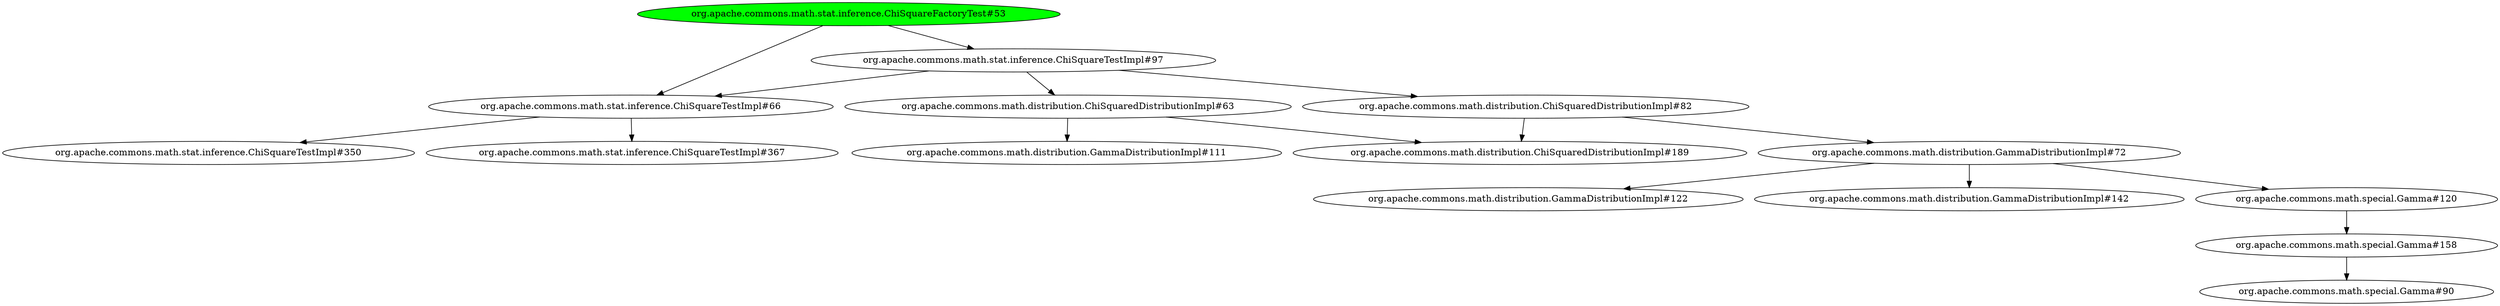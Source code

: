 digraph "cg/org.apache.commons.math.stat.inference.ChiSquareFactoryTest#53"
{
	"org.apache.commons.math.stat.inference.ChiSquareFactoryTest#53" [style=filled,fillcolor=green];
	"org.apache.commons.math.stat.inference.ChiSquareFactoryTest#53" -> "org.apache.commons.math.stat.inference.ChiSquareTestImpl#66";
	"org.apache.commons.math.stat.inference.ChiSquareTestImpl#66" -> "org.apache.commons.math.stat.inference.ChiSquareTestImpl#350";
	"org.apache.commons.math.stat.inference.ChiSquareTestImpl#66" -> "org.apache.commons.math.stat.inference.ChiSquareTestImpl#367";
	"org.apache.commons.math.stat.inference.ChiSquareFactoryTest#53" -> "org.apache.commons.math.stat.inference.ChiSquareTestImpl#97";
	"org.apache.commons.math.stat.inference.ChiSquareTestImpl#97" -> "org.apache.commons.math.distribution.ChiSquaredDistributionImpl#63";
	"org.apache.commons.math.distribution.ChiSquaredDistributionImpl#63" -> "org.apache.commons.math.distribution.ChiSquaredDistributionImpl#189";
	"org.apache.commons.math.distribution.ChiSquaredDistributionImpl#63" -> "org.apache.commons.math.distribution.GammaDistributionImpl#111";
	"org.apache.commons.math.stat.inference.ChiSquareTestImpl#97" -> "org.apache.commons.math.stat.inference.ChiSquareTestImpl#66";
	"org.apache.commons.math.stat.inference.ChiSquareTestImpl#97" -> "org.apache.commons.math.distribution.ChiSquaredDistributionImpl#82";
	"org.apache.commons.math.distribution.ChiSquaredDistributionImpl#82" -> "org.apache.commons.math.distribution.ChiSquaredDistributionImpl#189";
	"org.apache.commons.math.distribution.ChiSquaredDistributionImpl#82" -> "org.apache.commons.math.distribution.GammaDistributionImpl#72";
	"org.apache.commons.math.distribution.GammaDistributionImpl#72" -> "org.apache.commons.math.distribution.GammaDistributionImpl#122";
	"org.apache.commons.math.distribution.GammaDistributionImpl#72" -> "org.apache.commons.math.distribution.GammaDistributionImpl#142";
	"org.apache.commons.math.distribution.GammaDistributionImpl#72" -> "org.apache.commons.math.special.Gamma#120";
	"org.apache.commons.math.special.Gamma#120" -> "org.apache.commons.math.special.Gamma#158";
	"org.apache.commons.math.special.Gamma#158" -> "org.apache.commons.math.special.Gamma#90";
}
